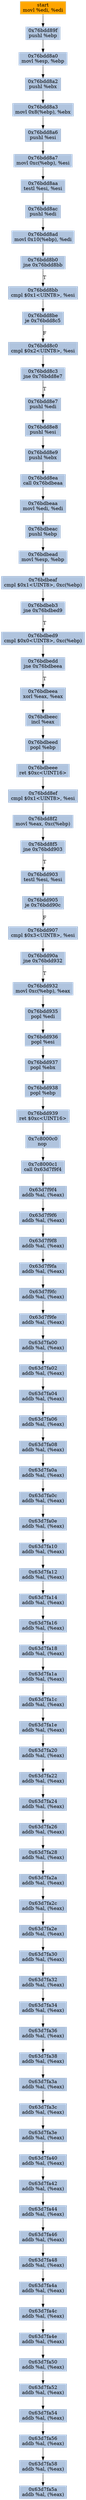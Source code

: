 digraph G {
node[shape=rectangle,style=filled,fillcolor=lightsteelblue,color=lightsteelblue]
bgcolor="transparent"
a0x76bdd89dmovl_edi_edi[label="start\nmovl %edi, %edi",color="lightgrey",fillcolor="orange"];
a0x76bdd89fpushl_ebp[label="0x76bdd89f\npushl %ebp"];
a0x76bdd8a0movl_esp_ebp[label="0x76bdd8a0\nmovl %esp, %ebp"];
a0x76bdd8a2pushl_ebx[label="0x76bdd8a2\npushl %ebx"];
a0x76bdd8a3movl_0x8ebp__ebx[label="0x76bdd8a3\nmovl 0x8(%ebp), %ebx"];
a0x76bdd8a6pushl_esi[label="0x76bdd8a6\npushl %esi"];
a0x76bdd8a7movl_0xcebp__esi[label="0x76bdd8a7\nmovl 0xc(%ebp), %esi"];
a0x76bdd8aatestl_esi_esi[label="0x76bdd8aa\ntestl %esi, %esi"];
a0x76bdd8acpushl_edi[label="0x76bdd8ac\npushl %edi"];
a0x76bdd8admovl_0x10ebp__edi[label="0x76bdd8ad\nmovl 0x10(%ebp), %edi"];
a0x76bdd8b0jne_0x76bdd8bb[label="0x76bdd8b0\njne 0x76bdd8bb"];
a0x76bdd8bbcmpl_0x1UINT8_esi[label="0x76bdd8bb\ncmpl $0x1<UINT8>, %esi"];
a0x76bdd8beje_0x76bdd8c5[label="0x76bdd8be\nje 0x76bdd8c5"];
a0x76bdd8c0cmpl_0x2UINT8_esi[label="0x76bdd8c0\ncmpl $0x2<UINT8>, %esi"];
a0x76bdd8c3jne_0x76bdd8e7[label="0x76bdd8c3\njne 0x76bdd8e7"];
a0x76bdd8e7pushl_edi[label="0x76bdd8e7\npushl %edi"];
a0x76bdd8e8pushl_esi[label="0x76bdd8e8\npushl %esi"];
a0x76bdd8e9pushl_ebx[label="0x76bdd8e9\npushl %ebx"];
a0x76bdd8eacall_0x76bdbeaa[label="0x76bdd8ea\ncall 0x76bdbeaa"];
a0x76bdbeaamovl_edi_edi[label="0x76bdbeaa\nmovl %edi, %edi"];
a0x76bdbeacpushl_ebp[label="0x76bdbeac\npushl %ebp"];
a0x76bdbeadmovl_esp_ebp[label="0x76bdbead\nmovl %esp, %ebp"];
a0x76bdbeafcmpl_0x1UINT8_0xcebp_[label="0x76bdbeaf\ncmpl $0x1<UINT8>, 0xc(%ebp)"];
a0x76bdbeb3jne_0x76bdbed9[label="0x76bdbeb3\njne 0x76bdbed9"];
a0x76bdbed9cmpl_0x0UINT8_0xcebp_[label="0x76bdbed9\ncmpl $0x0<UINT8>, 0xc(%ebp)"];
a0x76bdbeddjne_0x76bdbeea[label="0x76bdbedd\njne 0x76bdbeea"];
a0x76bdbeeaxorl_eax_eax[label="0x76bdbeea\nxorl %eax, %eax"];
a0x76bdbeecincl_eax[label="0x76bdbeec\nincl %eax"];
a0x76bdbeedpopl_ebp[label="0x76bdbeed\npopl %ebp"];
a0x76bdbeeeret_0xcUINT16[label="0x76bdbeee\nret $0xc<UINT16>"];
a0x76bdd8efcmpl_0x1UINT8_esi[label="0x76bdd8ef\ncmpl $0x1<UINT8>, %esi"];
a0x76bdd8f2movl_eax_0xcebp_[label="0x76bdd8f2\nmovl %eax, 0xc(%ebp)"];
a0x76bdd8f5jne_0x76bdd903[label="0x76bdd8f5\njne 0x76bdd903"];
a0x76bdd903testl_esi_esi[label="0x76bdd903\ntestl %esi, %esi"];
a0x76bdd905je_0x76bdd90c[label="0x76bdd905\nje 0x76bdd90c"];
a0x76bdd907cmpl_0x3UINT8_esi[label="0x76bdd907\ncmpl $0x3<UINT8>, %esi"];
a0x76bdd90ajne_0x76bdd932[label="0x76bdd90a\njne 0x76bdd932"];
a0x76bdd932movl_0xcebp__eax[label="0x76bdd932\nmovl 0xc(%ebp), %eax"];
a0x76bdd935popl_edi[label="0x76bdd935\npopl %edi"];
a0x76bdd936popl_esi[label="0x76bdd936\npopl %esi"];
a0x76bdd937popl_ebx[label="0x76bdd937\npopl %ebx"];
a0x76bdd938popl_ebp[label="0x76bdd938\npopl %ebp"];
a0x76bdd939ret_0xcUINT16[label="0x76bdd939\nret $0xc<UINT16>"];
a0x7c8000c0nop_[label="0x7c8000c0\nnop "];
a0x7c8000c1call_0x63d7f9f4[label="0x7c8000c1\ncall 0x63d7f9f4"];
a0x63d7f9f4addb_al_eax_[label="0x63d7f9f4\naddb %al, (%eax)"];
a0x63d7f9f6addb_al_eax_[label="0x63d7f9f6\naddb %al, (%eax)"];
a0x63d7f9f8addb_al_eax_[label="0x63d7f9f8\naddb %al, (%eax)"];
a0x63d7f9faaddb_al_eax_[label="0x63d7f9fa\naddb %al, (%eax)"];
a0x63d7f9fcaddb_al_eax_[label="0x63d7f9fc\naddb %al, (%eax)"];
a0x63d7f9feaddb_al_eax_[label="0x63d7f9fe\naddb %al, (%eax)"];
a0x63d7fa00addb_al_eax_[label="0x63d7fa00\naddb %al, (%eax)"];
a0x63d7fa02addb_al_eax_[label="0x63d7fa02\naddb %al, (%eax)"];
a0x63d7fa04addb_al_eax_[label="0x63d7fa04\naddb %al, (%eax)"];
a0x63d7fa06addb_al_eax_[label="0x63d7fa06\naddb %al, (%eax)"];
a0x63d7fa08addb_al_eax_[label="0x63d7fa08\naddb %al, (%eax)"];
a0x63d7fa0aaddb_al_eax_[label="0x63d7fa0a\naddb %al, (%eax)"];
a0x63d7fa0caddb_al_eax_[label="0x63d7fa0c\naddb %al, (%eax)"];
a0x63d7fa0eaddb_al_eax_[label="0x63d7fa0e\naddb %al, (%eax)"];
a0x63d7fa10addb_al_eax_[label="0x63d7fa10\naddb %al, (%eax)"];
a0x63d7fa12addb_al_eax_[label="0x63d7fa12\naddb %al, (%eax)"];
a0x63d7fa14addb_al_eax_[label="0x63d7fa14\naddb %al, (%eax)"];
a0x63d7fa16addb_al_eax_[label="0x63d7fa16\naddb %al, (%eax)"];
a0x63d7fa18addb_al_eax_[label="0x63d7fa18\naddb %al, (%eax)"];
a0x63d7fa1aaddb_al_eax_[label="0x63d7fa1a\naddb %al, (%eax)"];
a0x63d7fa1caddb_al_eax_[label="0x63d7fa1c\naddb %al, (%eax)"];
a0x63d7fa1eaddb_al_eax_[label="0x63d7fa1e\naddb %al, (%eax)"];
a0x63d7fa20addb_al_eax_[label="0x63d7fa20\naddb %al, (%eax)"];
a0x63d7fa22addb_al_eax_[label="0x63d7fa22\naddb %al, (%eax)"];
a0x63d7fa24addb_al_eax_[label="0x63d7fa24\naddb %al, (%eax)"];
a0x63d7fa26addb_al_eax_[label="0x63d7fa26\naddb %al, (%eax)"];
a0x63d7fa28addb_al_eax_[label="0x63d7fa28\naddb %al, (%eax)"];
a0x63d7fa2aaddb_al_eax_[label="0x63d7fa2a\naddb %al, (%eax)"];
a0x63d7fa2caddb_al_eax_[label="0x63d7fa2c\naddb %al, (%eax)"];
a0x63d7fa2eaddb_al_eax_[label="0x63d7fa2e\naddb %al, (%eax)"];
a0x63d7fa30addb_al_eax_[label="0x63d7fa30\naddb %al, (%eax)"];
a0x63d7fa32addb_al_eax_[label="0x63d7fa32\naddb %al, (%eax)"];
a0x63d7fa34addb_al_eax_[label="0x63d7fa34\naddb %al, (%eax)"];
a0x63d7fa36addb_al_eax_[label="0x63d7fa36\naddb %al, (%eax)"];
a0x63d7fa38addb_al_eax_[label="0x63d7fa38\naddb %al, (%eax)"];
a0x63d7fa3aaddb_al_eax_[label="0x63d7fa3a\naddb %al, (%eax)"];
a0x63d7fa3caddb_al_eax_[label="0x63d7fa3c\naddb %al, (%eax)"];
a0x63d7fa3eaddb_al_eax_[label="0x63d7fa3e\naddb %al, (%eax)"];
a0x63d7fa40addb_al_eax_[label="0x63d7fa40\naddb %al, (%eax)"];
a0x63d7fa42addb_al_eax_[label="0x63d7fa42\naddb %al, (%eax)"];
a0x63d7fa44addb_al_eax_[label="0x63d7fa44\naddb %al, (%eax)"];
a0x63d7fa46addb_al_eax_[label="0x63d7fa46\naddb %al, (%eax)"];
a0x63d7fa48addb_al_eax_[label="0x63d7fa48\naddb %al, (%eax)"];
a0x63d7fa4aaddb_al_eax_[label="0x63d7fa4a\naddb %al, (%eax)"];
a0x63d7fa4caddb_al_eax_[label="0x63d7fa4c\naddb %al, (%eax)"];
a0x63d7fa4eaddb_al_eax_[label="0x63d7fa4e\naddb %al, (%eax)"];
a0x63d7fa50addb_al_eax_[label="0x63d7fa50\naddb %al, (%eax)"];
a0x63d7fa52addb_al_eax_[label="0x63d7fa52\naddb %al, (%eax)"];
a0x63d7fa54addb_al_eax_[label="0x63d7fa54\naddb %al, (%eax)"];
a0x63d7fa56addb_al_eax_[label="0x63d7fa56\naddb %al, (%eax)"];
a0x63d7fa58addb_al_eax_[label="0x63d7fa58\naddb %al, (%eax)"];
a0x63d7fa5aaddb_al_eax_[label="0x63d7fa5a\naddb %al, (%eax)"];
a0x76bdd89dmovl_edi_edi -> a0x76bdd89fpushl_ebp [color="#000000"];
a0x76bdd89fpushl_ebp -> a0x76bdd8a0movl_esp_ebp [color="#000000"];
a0x76bdd8a0movl_esp_ebp -> a0x76bdd8a2pushl_ebx [color="#000000"];
a0x76bdd8a2pushl_ebx -> a0x76bdd8a3movl_0x8ebp__ebx [color="#000000"];
a0x76bdd8a3movl_0x8ebp__ebx -> a0x76bdd8a6pushl_esi [color="#000000"];
a0x76bdd8a6pushl_esi -> a0x76bdd8a7movl_0xcebp__esi [color="#000000"];
a0x76bdd8a7movl_0xcebp__esi -> a0x76bdd8aatestl_esi_esi [color="#000000"];
a0x76bdd8aatestl_esi_esi -> a0x76bdd8acpushl_edi [color="#000000"];
a0x76bdd8acpushl_edi -> a0x76bdd8admovl_0x10ebp__edi [color="#000000"];
a0x76bdd8admovl_0x10ebp__edi -> a0x76bdd8b0jne_0x76bdd8bb [color="#000000"];
a0x76bdd8b0jne_0x76bdd8bb -> a0x76bdd8bbcmpl_0x1UINT8_esi [color="#000000",label="T"];
a0x76bdd8bbcmpl_0x1UINT8_esi -> a0x76bdd8beje_0x76bdd8c5 [color="#000000"];
a0x76bdd8beje_0x76bdd8c5 -> a0x76bdd8c0cmpl_0x2UINT8_esi [color="#000000",label="F"];
a0x76bdd8c0cmpl_0x2UINT8_esi -> a0x76bdd8c3jne_0x76bdd8e7 [color="#000000"];
a0x76bdd8c3jne_0x76bdd8e7 -> a0x76bdd8e7pushl_edi [color="#000000",label="T"];
a0x76bdd8e7pushl_edi -> a0x76bdd8e8pushl_esi [color="#000000"];
a0x76bdd8e8pushl_esi -> a0x76bdd8e9pushl_ebx [color="#000000"];
a0x76bdd8e9pushl_ebx -> a0x76bdd8eacall_0x76bdbeaa [color="#000000"];
a0x76bdd8eacall_0x76bdbeaa -> a0x76bdbeaamovl_edi_edi [color="#000000"];
a0x76bdbeaamovl_edi_edi -> a0x76bdbeacpushl_ebp [color="#000000"];
a0x76bdbeacpushl_ebp -> a0x76bdbeadmovl_esp_ebp [color="#000000"];
a0x76bdbeadmovl_esp_ebp -> a0x76bdbeafcmpl_0x1UINT8_0xcebp_ [color="#000000"];
a0x76bdbeafcmpl_0x1UINT8_0xcebp_ -> a0x76bdbeb3jne_0x76bdbed9 [color="#000000"];
a0x76bdbeb3jne_0x76bdbed9 -> a0x76bdbed9cmpl_0x0UINT8_0xcebp_ [color="#000000",label="T"];
a0x76bdbed9cmpl_0x0UINT8_0xcebp_ -> a0x76bdbeddjne_0x76bdbeea [color="#000000"];
a0x76bdbeddjne_0x76bdbeea -> a0x76bdbeeaxorl_eax_eax [color="#000000",label="T"];
a0x76bdbeeaxorl_eax_eax -> a0x76bdbeecincl_eax [color="#000000"];
a0x76bdbeecincl_eax -> a0x76bdbeedpopl_ebp [color="#000000"];
a0x76bdbeedpopl_ebp -> a0x76bdbeeeret_0xcUINT16 [color="#000000"];
a0x76bdbeeeret_0xcUINT16 -> a0x76bdd8efcmpl_0x1UINT8_esi [color="#000000"];
a0x76bdd8efcmpl_0x1UINT8_esi -> a0x76bdd8f2movl_eax_0xcebp_ [color="#000000"];
a0x76bdd8f2movl_eax_0xcebp_ -> a0x76bdd8f5jne_0x76bdd903 [color="#000000"];
a0x76bdd8f5jne_0x76bdd903 -> a0x76bdd903testl_esi_esi [color="#000000",label="T"];
a0x76bdd903testl_esi_esi -> a0x76bdd905je_0x76bdd90c [color="#000000"];
a0x76bdd905je_0x76bdd90c -> a0x76bdd907cmpl_0x3UINT8_esi [color="#000000",label="F"];
a0x76bdd907cmpl_0x3UINT8_esi -> a0x76bdd90ajne_0x76bdd932 [color="#000000"];
a0x76bdd90ajne_0x76bdd932 -> a0x76bdd932movl_0xcebp__eax [color="#000000",label="T"];
a0x76bdd932movl_0xcebp__eax -> a0x76bdd935popl_edi [color="#000000"];
a0x76bdd935popl_edi -> a0x76bdd936popl_esi [color="#000000"];
a0x76bdd936popl_esi -> a0x76bdd937popl_ebx [color="#000000"];
a0x76bdd937popl_ebx -> a0x76bdd938popl_ebp [color="#000000"];
a0x76bdd938popl_ebp -> a0x76bdd939ret_0xcUINT16 [color="#000000"];
a0x76bdd939ret_0xcUINT16 -> a0x7c8000c0nop_ [color="#000000"];
a0x7c8000c0nop_ -> a0x7c8000c1call_0x63d7f9f4 [color="#000000"];
a0x7c8000c1call_0x63d7f9f4 -> a0x63d7f9f4addb_al_eax_ [color="#000000"];
a0x63d7f9f4addb_al_eax_ -> a0x63d7f9f6addb_al_eax_ [color="#000000"];
a0x63d7f9f6addb_al_eax_ -> a0x63d7f9f8addb_al_eax_ [color="#000000"];
a0x63d7f9f8addb_al_eax_ -> a0x63d7f9faaddb_al_eax_ [color="#000000"];
a0x63d7f9faaddb_al_eax_ -> a0x63d7f9fcaddb_al_eax_ [color="#000000"];
a0x63d7f9fcaddb_al_eax_ -> a0x63d7f9feaddb_al_eax_ [color="#000000"];
a0x63d7f9feaddb_al_eax_ -> a0x63d7fa00addb_al_eax_ [color="#000000"];
a0x63d7fa00addb_al_eax_ -> a0x63d7fa02addb_al_eax_ [color="#000000"];
a0x63d7fa02addb_al_eax_ -> a0x63d7fa04addb_al_eax_ [color="#000000"];
a0x63d7fa04addb_al_eax_ -> a0x63d7fa06addb_al_eax_ [color="#000000"];
a0x63d7fa06addb_al_eax_ -> a0x63d7fa08addb_al_eax_ [color="#000000"];
a0x63d7fa08addb_al_eax_ -> a0x63d7fa0aaddb_al_eax_ [color="#000000"];
a0x63d7fa0aaddb_al_eax_ -> a0x63d7fa0caddb_al_eax_ [color="#000000"];
a0x63d7fa0caddb_al_eax_ -> a0x63d7fa0eaddb_al_eax_ [color="#000000"];
a0x63d7fa0eaddb_al_eax_ -> a0x63d7fa10addb_al_eax_ [color="#000000"];
a0x63d7fa10addb_al_eax_ -> a0x63d7fa12addb_al_eax_ [color="#000000"];
a0x63d7fa12addb_al_eax_ -> a0x63d7fa14addb_al_eax_ [color="#000000"];
a0x63d7fa14addb_al_eax_ -> a0x63d7fa16addb_al_eax_ [color="#000000"];
a0x63d7fa16addb_al_eax_ -> a0x63d7fa18addb_al_eax_ [color="#000000"];
a0x63d7fa18addb_al_eax_ -> a0x63d7fa1aaddb_al_eax_ [color="#000000"];
a0x63d7fa1aaddb_al_eax_ -> a0x63d7fa1caddb_al_eax_ [color="#000000"];
a0x63d7fa1caddb_al_eax_ -> a0x63d7fa1eaddb_al_eax_ [color="#000000"];
a0x63d7fa1eaddb_al_eax_ -> a0x63d7fa20addb_al_eax_ [color="#000000"];
a0x63d7fa20addb_al_eax_ -> a0x63d7fa22addb_al_eax_ [color="#000000"];
a0x63d7fa22addb_al_eax_ -> a0x63d7fa24addb_al_eax_ [color="#000000"];
a0x63d7fa24addb_al_eax_ -> a0x63d7fa26addb_al_eax_ [color="#000000"];
a0x63d7fa26addb_al_eax_ -> a0x63d7fa28addb_al_eax_ [color="#000000"];
a0x63d7fa28addb_al_eax_ -> a0x63d7fa2aaddb_al_eax_ [color="#000000"];
a0x63d7fa2aaddb_al_eax_ -> a0x63d7fa2caddb_al_eax_ [color="#000000"];
a0x63d7fa2caddb_al_eax_ -> a0x63d7fa2eaddb_al_eax_ [color="#000000"];
a0x63d7fa2eaddb_al_eax_ -> a0x63d7fa30addb_al_eax_ [color="#000000"];
a0x63d7fa30addb_al_eax_ -> a0x63d7fa32addb_al_eax_ [color="#000000"];
a0x63d7fa32addb_al_eax_ -> a0x63d7fa34addb_al_eax_ [color="#000000"];
a0x63d7fa34addb_al_eax_ -> a0x63d7fa36addb_al_eax_ [color="#000000"];
a0x63d7fa36addb_al_eax_ -> a0x63d7fa38addb_al_eax_ [color="#000000"];
a0x63d7fa38addb_al_eax_ -> a0x63d7fa3aaddb_al_eax_ [color="#000000"];
a0x63d7fa3aaddb_al_eax_ -> a0x63d7fa3caddb_al_eax_ [color="#000000"];
a0x63d7fa3caddb_al_eax_ -> a0x63d7fa3eaddb_al_eax_ [color="#000000"];
a0x63d7fa3eaddb_al_eax_ -> a0x63d7fa40addb_al_eax_ [color="#000000"];
a0x63d7fa40addb_al_eax_ -> a0x63d7fa42addb_al_eax_ [color="#000000"];
a0x63d7fa42addb_al_eax_ -> a0x63d7fa44addb_al_eax_ [color="#000000"];
a0x63d7fa44addb_al_eax_ -> a0x63d7fa46addb_al_eax_ [color="#000000"];
a0x63d7fa46addb_al_eax_ -> a0x63d7fa48addb_al_eax_ [color="#000000"];
a0x63d7fa48addb_al_eax_ -> a0x63d7fa4aaddb_al_eax_ [color="#000000"];
a0x63d7fa4aaddb_al_eax_ -> a0x63d7fa4caddb_al_eax_ [color="#000000"];
a0x63d7fa4caddb_al_eax_ -> a0x63d7fa4eaddb_al_eax_ [color="#000000"];
a0x63d7fa4eaddb_al_eax_ -> a0x63d7fa50addb_al_eax_ [color="#000000"];
a0x63d7fa50addb_al_eax_ -> a0x63d7fa52addb_al_eax_ [color="#000000"];
a0x63d7fa52addb_al_eax_ -> a0x63d7fa54addb_al_eax_ [color="#000000"];
a0x63d7fa54addb_al_eax_ -> a0x63d7fa56addb_al_eax_ [color="#000000"];
a0x63d7fa56addb_al_eax_ -> a0x63d7fa58addb_al_eax_ [color="#000000"];
a0x63d7fa58addb_al_eax_ -> a0x63d7fa5aaddb_al_eax_ [color="#000000"];
}
